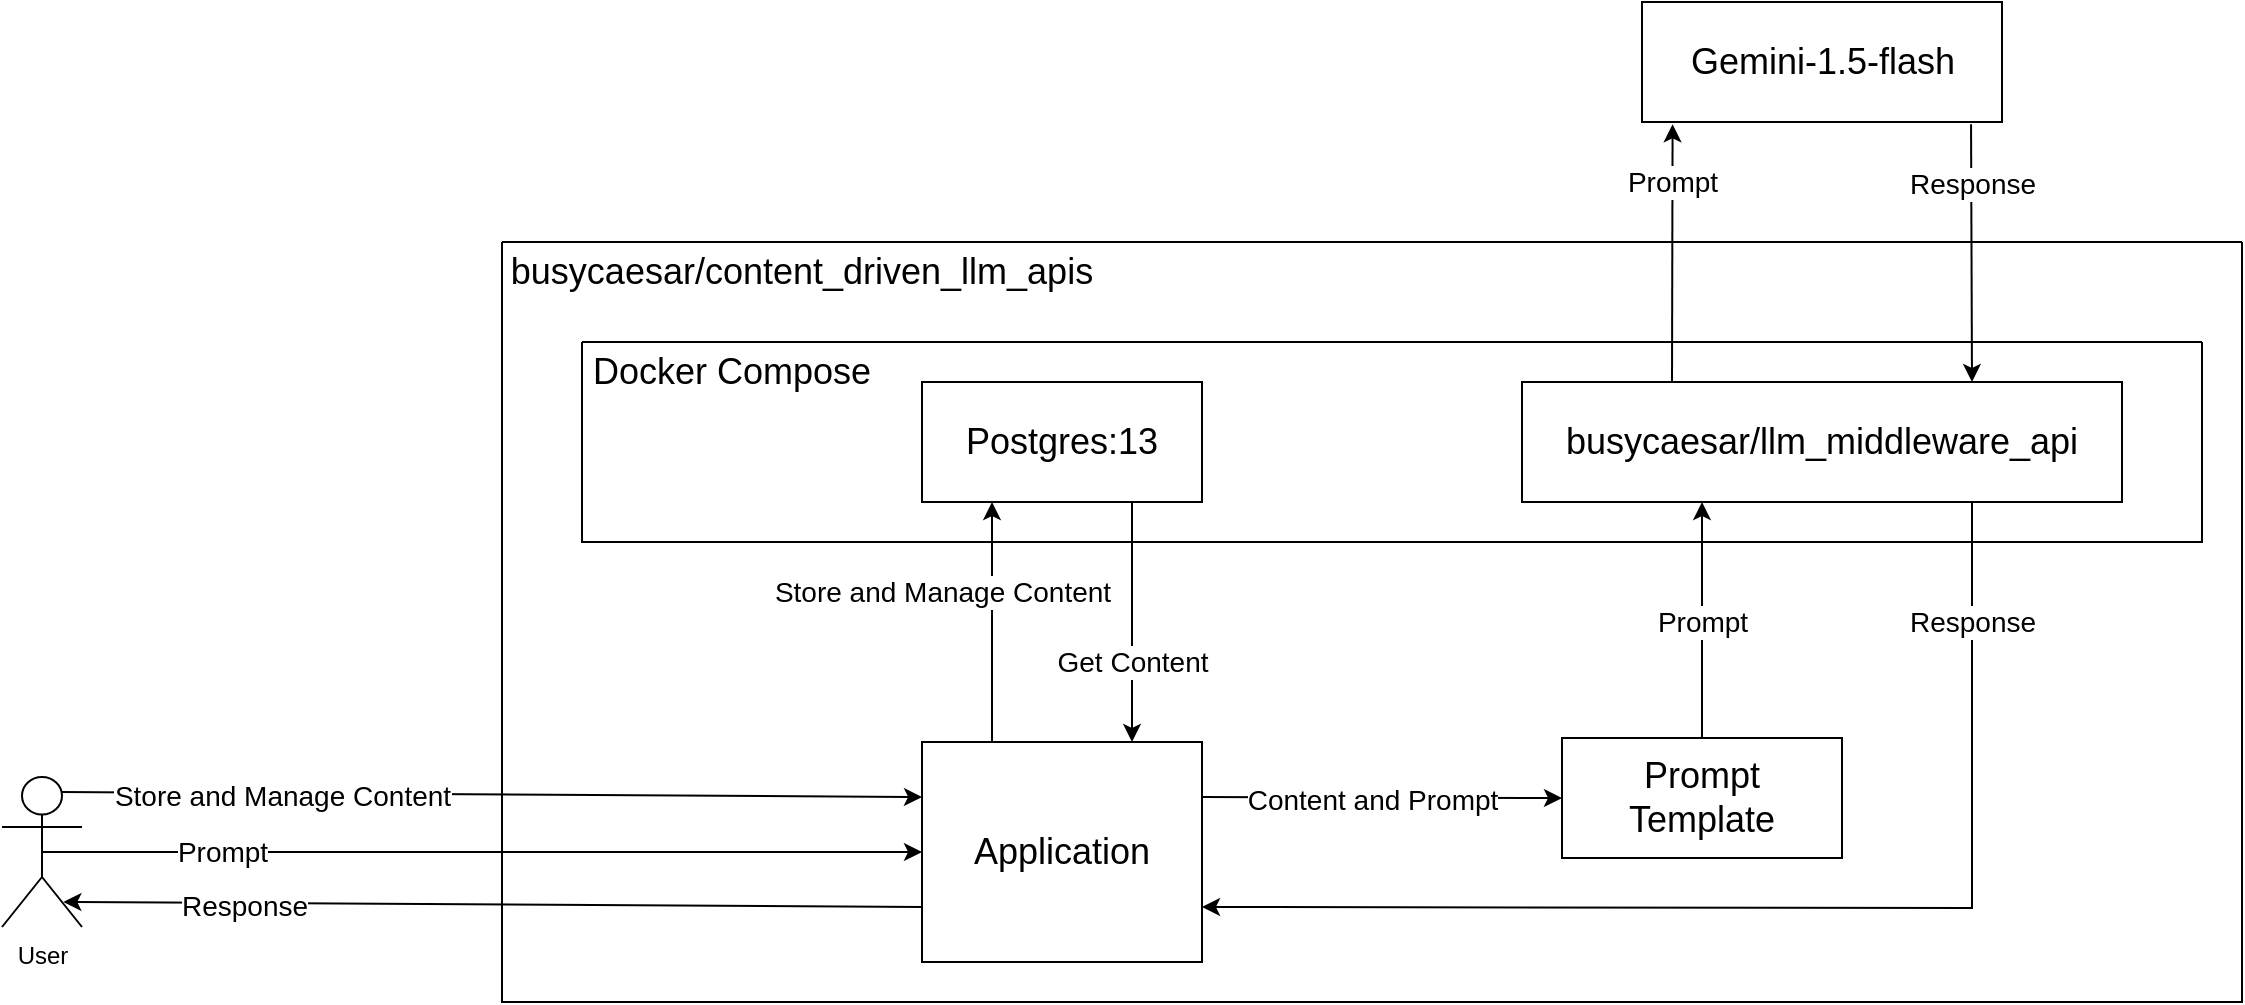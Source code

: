 <mxfile version="24.7.8">
  <diagram name="Page-1" id="C-Yx0nAMS0HDnWZF5zG4">
    <mxGraphModel dx="2762" dy="992" grid="1" gridSize="10" guides="1" tooltips="1" connect="1" arrows="1" fold="1" page="1" pageScale="1" pageWidth="850" pageHeight="1100" math="0" shadow="0">
      <root>
        <mxCell id="0" />
        <mxCell id="1" parent="0" />
        <mxCell id="KHfvcWreZInMbqJ6E_Tl-1" value="" style="group" vertex="1" connectable="0" parent="1">
          <mxGeometry x="210" y="260" width="140" height="60" as="geometry" />
        </mxCell>
        <mxCell id="KHfvcWreZInMbqJ6E_Tl-2" value="" style="rounded=0;whiteSpace=wrap;html=1;" vertex="1" parent="KHfvcWreZInMbqJ6E_Tl-1">
          <mxGeometry width="140" height="60" as="geometry" />
        </mxCell>
        <mxCell id="KHfvcWreZInMbqJ6E_Tl-3" value="&lt;font style=&quot;font-size: 18px;&quot;&gt;Postgres:13&lt;/font&gt;" style="text;html=1;align=center;verticalAlign=middle;whiteSpace=wrap;rounded=0;" vertex="1" parent="KHfvcWreZInMbqJ6E_Tl-1">
          <mxGeometry x="35" y="15" width="70" height="30" as="geometry" />
        </mxCell>
        <mxCell id="KHfvcWreZInMbqJ6E_Tl-4" value="" style="group" vertex="1" connectable="0" parent="1">
          <mxGeometry x="510" y="260" width="300" height="60" as="geometry" />
        </mxCell>
        <mxCell id="KHfvcWreZInMbqJ6E_Tl-5" value="" style="rounded=0;whiteSpace=wrap;html=1;" vertex="1" parent="KHfvcWreZInMbqJ6E_Tl-4">
          <mxGeometry width="300" height="60" as="geometry" />
        </mxCell>
        <mxCell id="KHfvcWreZInMbqJ6E_Tl-6" value="&lt;font style=&quot;font-size: 18px;&quot;&gt;busycaesar/llm_middleware_api&lt;/font&gt;" style="text;html=1;align=center;verticalAlign=middle;whiteSpace=wrap;rounded=0;" vertex="1" parent="KHfvcWreZInMbqJ6E_Tl-4">
          <mxGeometry x="75" y="15" width="150" height="30" as="geometry" />
        </mxCell>
        <mxCell id="KHfvcWreZInMbqJ6E_Tl-7" value="" style="group" vertex="1" connectable="0" parent="1">
          <mxGeometry x="570" y="70" width="180" height="60" as="geometry" />
        </mxCell>
        <mxCell id="KHfvcWreZInMbqJ6E_Tl-8" value="" style="rounded=0;whiteSpace=wrap;html=1;" vertex="1" parent="KHfvcWreZInMbqJ6E_Tl-7">
          <mxGeometry width="180" height="60" as="geometry" />
        </mxCell>
        <mxCell id="KHfvcWreZInMbqJ6E_Tl-9" value="&lt;font style=&quot;font-size: 18px;&quot;&gt;Gemini-1.5-flash&lt;/font&gt;" style="text;html=1;align=center;verticalAlign=middle;whiteSpace=wrap;rounded=0;" vertex="1" parent="KHfvcWreZInMbqJ6E_Tl-7">
          <mxGeometry x="22.5" y="15" width="135" height="30" as="geometry" />
        </mxCell>
        <mxCell id="KHfvcWreZInMbqJ6E_Tl-13" value="User" style="shape=umlActor;verticalLabelPosition=bottom;verticalAlign=top;html=1;outlineConnect=0;" vertex="1" parent="1">
          <mxGeometry x="-250" y="457.5" width="40" height="75" as="geometry" />
        </mxCell>
        <mxCell id="KHfvcWreZInMbqJ6E_Tl-17" value="" style="swimlane;startSize=0;" vertex="1" parent="1">
          <mxGeometry x="40" y="240" width="810" height="100" as="geometry" />
        </mxCell>
        <mxCell id="KHfvcWreZInMbqJ6E_Tl-18" value="&lt;font style=&quot;font-size: 18px;&quot;&gt;Docker Compose&lt;/font&gt;" style="text;html=1;align=center;verticalAlign=middle;whiteSpace=wrap;rounded=0;" vertex="1" parent="KHfvcWreZInMbqJ6E_Tl-17">
          <mxGeometry width="150" height="30" as="geometry" />
        </mxCell>
        <mxCell id="KHfvcWreZInMbqJ6E_Tl-19" value="" style="swimlane;startSize=0;" vertex="1" parent="1">
          <mxGeometry y="190" width="870" height="380" as="geometry" />
        </mxCell>
        <mxCell id="KHfvcWreZInMbqJ6E_Tl-20" value="&lt;span style=&quot;font-size: 18px;&quot;&gt;busycaesar/content_driven_llm_apis&lt;/span&gt;" style="text;html=1;align=center;verticalAlign=middle;whiteSpace=wrap;rounded=0;" vertex="1" parent="KHfvcWreZInMbqJ6E_Tl-19">
          <mxGeometry width="300" height="30" as="geometry" />
        </mxCell>
        <mxCell id="KHfvcWreZInMbqJ6E_Tl-10" value="" style="group" vertex="1" connectable="0" parent="KHfvcWreZInMbqJ6E_Tl-19">
          <mxGeometry x="210" y="250" width="140" height="110" as="geometry" />
        </mxCell>
        <mxCell id="KHfvcWreZInMbqJ6E_Tl-11" value="" style="rounded=0;whiteSpace=wrap;html=1;" vertex="1" parent="KHfvcWreZInMbqJ6E_Tl-10">
          <mxGeometry width="140" height="110" as="geometry" />
        </mxCell>
        <mxCell id="KHfvcWreZInMbqJ6E_Tl-12" value="&lt;font style=&quot;font-size: 18px;&quot;&gt;Application&lt;/font&gt;" style="text;html=1;align=center;verticalAlign=middle;whiteSpace=wrap;rounded=0;" vertex="1" parent="KHfvcWreZInMbqJ6E_Tl-10">
          <mxGeometry x="35" y="27.5" width="70" height="55" as="geometry" />
        </mxCell>
        <mxCell id="KHfvcWreZInMbqJ6E_Tl-14" value="" style="group" vertex="1" connectable="0" parent="KHfvcWreZInMbqJ6E_Tl-19">
          <mxGeometry x="530" y="248" width="140" height="60" as="geometry" />
        </mxCell>
        <mxCell id="KHfvcWreZInMbqJ6E_Tl-15" value="" style="rounded=0;whiteSpace=wrap;html=1;" vertex="1" parent="KHfvcWreZInMbqJ6E_Tl-14">
          <mxGeometry width="140" height="60" as="geometry" />
        </mxCell>
        <mxCell id="KHfvcWreZInMbqJ6E_Tl-16" value="&lt;font style=&quot;font-size: 18px;&quot;&gt;Prompt Template&lt;/font&gt;" style="text;html=1;align=center;verticalAlign=middle;whiteSpace=wrap;rounded=0;" vertex="1" parent="KHfvcWreZInMbqJ6E_Tl-14">
          <mxGeometry x="35" y="15" width="70" height="30" as="geometry" />
        </mxCell>
        <mxCell id="KHfvcWreZInMbqJ6E_Tl-41" value="" style="endArrow=classic;html=1;rounded=0;entryX=0;entryY=0.5;entryDx=0;entryDy=0;exitX=1;exitY=0.25;exitDx=0;exitDy=0;" edge="1" parent="KHfvcWreZInMbqJ6E_Tl-19" source="KHfvcWreZInMbqJ6E_Tl-11" target="KHfvcWreZInMbqJ6E_Tl-15">
          <mxGeometry relative="1" as="geometry">
            <mxPoint x="450.5" y="453.5" as="sourcePoint" />
            <mxPoint x="877.5" y="450.5" as="targetPoint" />
          </mxGeometry>
        </mxCell>
        <mxCell id="KHfvcWreZInMbqJ6E_Tl-42" value="&lt;span style=&quot;font-size: 14px;&quot;&gt;Content and Prompt&lt;/span&gt;" style="edgeLabel;resizable=0;html=1;;align=center;verticalAlign=middle;" connectable="0" vertex="1" parent="KHfvcWreZInMbqJ6E_Tl-41">
          <mxGeometry relative="1" as="geometry">
            <mxPoint x="-5" y="1" as="offset" />
          </mxGeometry>
        </mxCell>
        <mxCell id="KHfvcWreZInMbqJ6E_Tl-25" value="" style="endArrow=classic;html=1;rounded=0;entryX=0;entryY=0.25;entryDx=0;entryDy=0;exitX=0.75;exitY=0.1;exitDx=0;exitDy=0;exitPerimeter=0;" edge="1" parent="1" source="KHfvcWreZInMbqJ6E_Tl-13" target="KHfvcWreZInMbqJ6E_Tl-11">
          <mxGeometry relative="1" as="geometry">
            <mxPoint x="-180" y="430" as="sourcePoint" />
            <mxPoint x="-110" y="350" as="targetPoint" />
          </mxGeometry>
        </mxCell>
        <mxCell id="KHfvcWreZInMbqJ6E_Tl-26" value="&lt;font style=&quot;font-size: 14px;&quot;&gt;Store and Manage Content&lt;/font&gt;" style="edgeLabel;resizable=0;html=1;;align=center;verticalAlign=middle;" connectable="0" vertex="1" parent="KHfvcWreZInMbqJ6E_Tl-25">
          <mxGeometry relative="1" as="geometry">
            <mxPoint x="-105" y="1" as="offset" />
          </mxGeometry>
        </mxCell>
        <mxCell id="KHfvcWreZInMbqJ6E_Tl-27" value="" style="endArrow=classic;html=1;rounded=0;entryX=0;entryY=0.5;entryDx=0;entryDy=0;exitX=0.5;exitY=0.5;exitDx=0;exitDy=0;exitPerimeter=0;" edge="1" parent="1" source="KHfvcWreZInMbqJ6E_Tl-13" target="KHfvcWreZInMbqJ6E_Tl-11">
          <mxGeometry relative="1" as="geometry">
            <mxPoint x="-225" y="487.5" as="sourcePoint" />
            <mxPoint x="210" y="487.5" as="targetPoint" />
          </mxGeometry>
        </mxCell>
        <mxCell id="KHfvcWreZInMbqJ6E_Tl-28" value="&lt;font style=&quot;font-size: 14px;&quot;&gt;Prompt&lt;/font&gt;" style="edgeLabel;resizable=0;html=1;;align=center;verticalAlign=middle;" connectable="0" vertex="1" parent="KHfvcWreZInMbqJ6E_Tl-27">
          <mxGeometry relative="1" as="geometry">
            <mxPoint x="-130" as="offset" />
          </mxGeometry>
        </mxCell>
        <mxCell id="KHfvcWreZInMbqJ6E_Tl-29" value="" style="endArrow=classic;html=1;rounded=0;exitX=0;exitY=0.75;exitDx=0;exitDy=0;entryX=0.767;entryY=0.833;entryDx=0;entryDy=0;entryPerimeter=0;" edge="1" parent="1" source="KHfvcWreZInMbqJ6E_Tl-11" target="KHfvcWreZInMbqJ6E_Tl-13">
          <mxGeometry relative="1" as="geometry">
            <mxPoint x="-199.5" y="643.5" as="sourcePoint" />
            <mxPoint x="-170" y="520" as="targetPoint" />
          </mxGeometry>
        </mxCell>
        <mxCell id="KHfvcWreZInMbqJ6E_Tl-30" value="&lt;font style=&quot;font-size: 14px;&quot;&gt;Response&lt;/font&gt;" style="edgeLabel;resizable=0;html=1;;align=center;verticalAlign=middle;" connectable="0" vertex="1" parent="KHfvcWreZInMbqJ6E_Tl-29">
          <mxGeometry relative="1" as="geometry">
            <mxPoint x="-125" y="1" as="offset" />
          </mxGeometry>
        </mxCell>
        <mxCell id="KHfvcWreZInMbqJ6E_Tl-33" value="" style="endArrow=classic;html=1;rounded=0;entryX=0.25;entryY=1;entryDx=0;entryDy=0;exitX=0.25;exitY=0;exitDx=0;exitDy=0;" edge="1" parent="1" source="KHfvcWreZInMbqJ6E_Tl-11" target="KHfvcWreZInMbqJ6E_Tl-2">
          <mxGeometry relative="1" as="geometry">
            <mxPoint x="200.5" y="573.5" as="sourcePoint" />
            <mxPoint x="627.5" y="570.5" as="targetPoint" />
          </mxGeometry>
        </mxCell>
        <mxCell id="KHfvcWreZInMbqJ6E_Tl-34" value="&lt;font style=&quot;font-size: 14px;&quot;&gt;Store and Manage Content&lt;/font&gt;" style="edgeLabel;resizable=0;html=1;;align=center;verticalAlign=middle;" connectable="0" vertex="1" parent="KHfvcWreZInMbqJ6E_Tl-33">
          <mxGeometry relative="1" as="geometry">
            <mxPoint x="-25" y="-15" as="offset" />
          </mxGeometry>
        </mxCell>
        <mxCell id="KHfvcWreZInMbqJ6E_Tl-38" value="" style="endArrow=classic;html=1;rounded=0;entryX=0.75;entryY=0;entryDx=0;entryDy=0;exitX=0.75;exitY=1;exitDx=0;exitDy=0;" edge="1" parent="1" source="KHfvcWreZInMbqJ6E_Tl-2" target="KHfvcWreZInMbqJ6E_Tl-11">
          <mxGeometry relative="1" as="geometry">
            <mxPoint x="160.5" y="593.5" as="sourcePoint" />
            <mxPoint x="587.5" y="590.5" as="targetPoint" />
          </mxGeometry>
        </mxCell>
        <mxCell id="KHfvcWreZInMbqJ6E_Tl-39" value="&lt;font style=&quot;font-size: 14px;&quot;&gt;Get Content&lt;/font&gt;" style="edgeLabel;resizable=0;html=1;;align=center;verticalAlign=middle;" connectable="0" vertex="1" parent="KHfvcWreZInMbqJ6E_Tl-38">
          <mxGeometry relative="1" as="geometry">
            <mxPoint y="20" as="offset" />
          </mxGeometry>
        </mxCell>
        <mxCell id="KHfvcWreZInMbqJ6E_Tl-43" value="" style="endArrow=classic;html=1;rounded=0;exitX=0.5;exitY=0;exitDx=0;exitDy=0;entryX=0.3;entryY=1;entryDx=0;entryDy=0;entryPerimeter=0;" edge="1" parent="1" source="KHfvcWreZInMbqJ6E_Tl-15" target="KHfvcWreZInMbqJ6E_Tl-5">
          <mxGeometry relative="1" as="geometry">
            <mxPoint x="530.5" y="653.5" as="sourcePoint" />
            <mxPoint x="600" y="323" as="targetPoint" />
          </mxGeometry>
        </mxCell>
        <mxCell id="KHfvcWreZInMbqJ6E_Tl-44" value="&lt;font style=&quot;font-size: 14px;&quot;&gt;Prompt&lt;/font&gt;" style="edgeLabel;resizable=0;html=1;;align=center;verticalAlign=middle;" connectable="0" vertex="1" parent="KHfvcWreZInMbqJ6E_Tl-43">
          <mxGeometry relative="1" as="geometry">
            <mxPoint y="1" as="offset" />
          </mxGeometry>
        </mxCell>
        <mxCell id="KHfvcWreZInMbqJ6E_Tl-45" value="" style="endArrow=classic;html=1;rounded=0;entryX=1;entryY=0.75;entryDx=0;entryDy=0;exitX=0.75;exitY=1;exitDx=0;exitDy=0;" edge="1" parent="1" source="KHfvcWreZInMbqJ6E_Tl-5" target="KHfvcWreZInMbqJ6E_Tl-11">
          <mxGeometry relative="1" as="geometry">
            <mxPoint x="410.5" y="613.5" as="sourcePoint" />
            <mxPoint x="837.5" y="610.5" as="targetPoint" />
            <Array as="points">
              <mxPoint x="735" y="523" />
            </Array>
          </mxGeometry>
        </mxCell>
        <mxCell id="KHfvcWreZInMbqJ6E_Tl-46" value="&lt;font style=&quot;font-size: 14px;&quot;&gt;Response&lt;/font&gt;" style="edgeLabel;resizable=0;html=1;;align=center;verticalAlign=middle;" connectable="0" vertex="1" parent="KHfvcWreZInMbqJ6E_Tl-45">
          <mxGeometry relative="1" as="geometry">
            <mxPoint x="91" y="-143" as="offset" />
          </mxGeometry>
        </mxCell>
        <mxCell id="KHfvcWreZInMbqJ6E_Tl-47" value="" style="endArrow=classic;html=1;rounded=0;exitX=0.25;exitY=0;exitDx=0;exitDy=0;entryX=0.085;entryY=1.019;entryDx=0;entryDy=0;entryPerimeter=0;" edge="1" parent="1" source="KHfvcWreZInMbqJ6E_Tl-5" target="KHfvcWreZInMbqJ6E_Tl-8">
          <mxGeometry relative="1" as="geometry">
            <mxPoint x="440" y="140" as="sourcePoint" />
            <mxPoint x="520" y="140" as="targetPoint" />
          </mxGeometry>
        </mxCell>
        <mxCell id="KHfvcWreZInMbqJ6E_Tl-48" value="&lt;font style=&quot;font-size: 14px;&quot;&gt;Prompt&lt;/font&gt;" style="edgeLabel;resizable=0;html=1;;align=center;verticalAlign=middle;" connectable="0" vertex="1" parent="KHfvcWreZInMbqJ6E_Tl-47">
          <mxGeometry relative="1" as="geometry">
            <mxPoint y="-36" as="offset" />
          </mxGeometry>
        </mxCell>
        <mxCell id="KHfvcWreZInMbqJ6E_Tl-49" value="" style="endArrow=classic;html=1;rounded=0;exitX=0.914;exitY=1.019;exitDx=0;exitDy=0;entryX=0.75;entryY=0;entryDx=0;entryDy=0;exitPerimeter=0;" edge="1" parent="1" source="KHfvcWreZInMbqJ6E_Tl-8" target="KHfvcWreZInMbqJ6E_Tl-5">
          <mxGeometry relative="1" as="geometry">
            <mxPoint x="890" y="278" as="sourcePoint" />
            <mxPoint x="890" y="160" as="targetPoint" />
          </mxGeometry>
        </mxCell>
        <mxCell id="KHfvcWreZInMbqJ6E_Tl-50" value="&lt;font style=&quot;font-size: 14px;&quot;&gt;Response&lt;/font&gt;" style="edgeLabel;resizable=0;html=1;;align=center;verticalAlign=middle;" connectable="0" vertex="1" parent="KHfvcWreZInMbqJ6E_Tl-49">
          <mxGeometry relative="1" as="geometry">
            <mxPoint y="-35" as="offset" />
          </mxGeometry>
        </mxCell>
      </root>
    </mxGraphModel>
  </diagram>
</mxfile>
